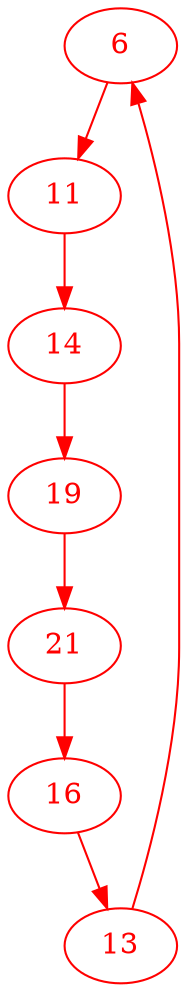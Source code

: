 digraph g{
node [color = red, fontcolor=red]; 6 11 13 14 16 19 21 ;
6 -> 11 [color=red] ;
11 -> 14 [color=red] ;
13 -> 6 [color=red] ;
14 -> 19 [color=red] ;
16 -> 13 [color=red] ;
19 -> 21 [color=red] ;
21 -> 16 [color=red] ;
}